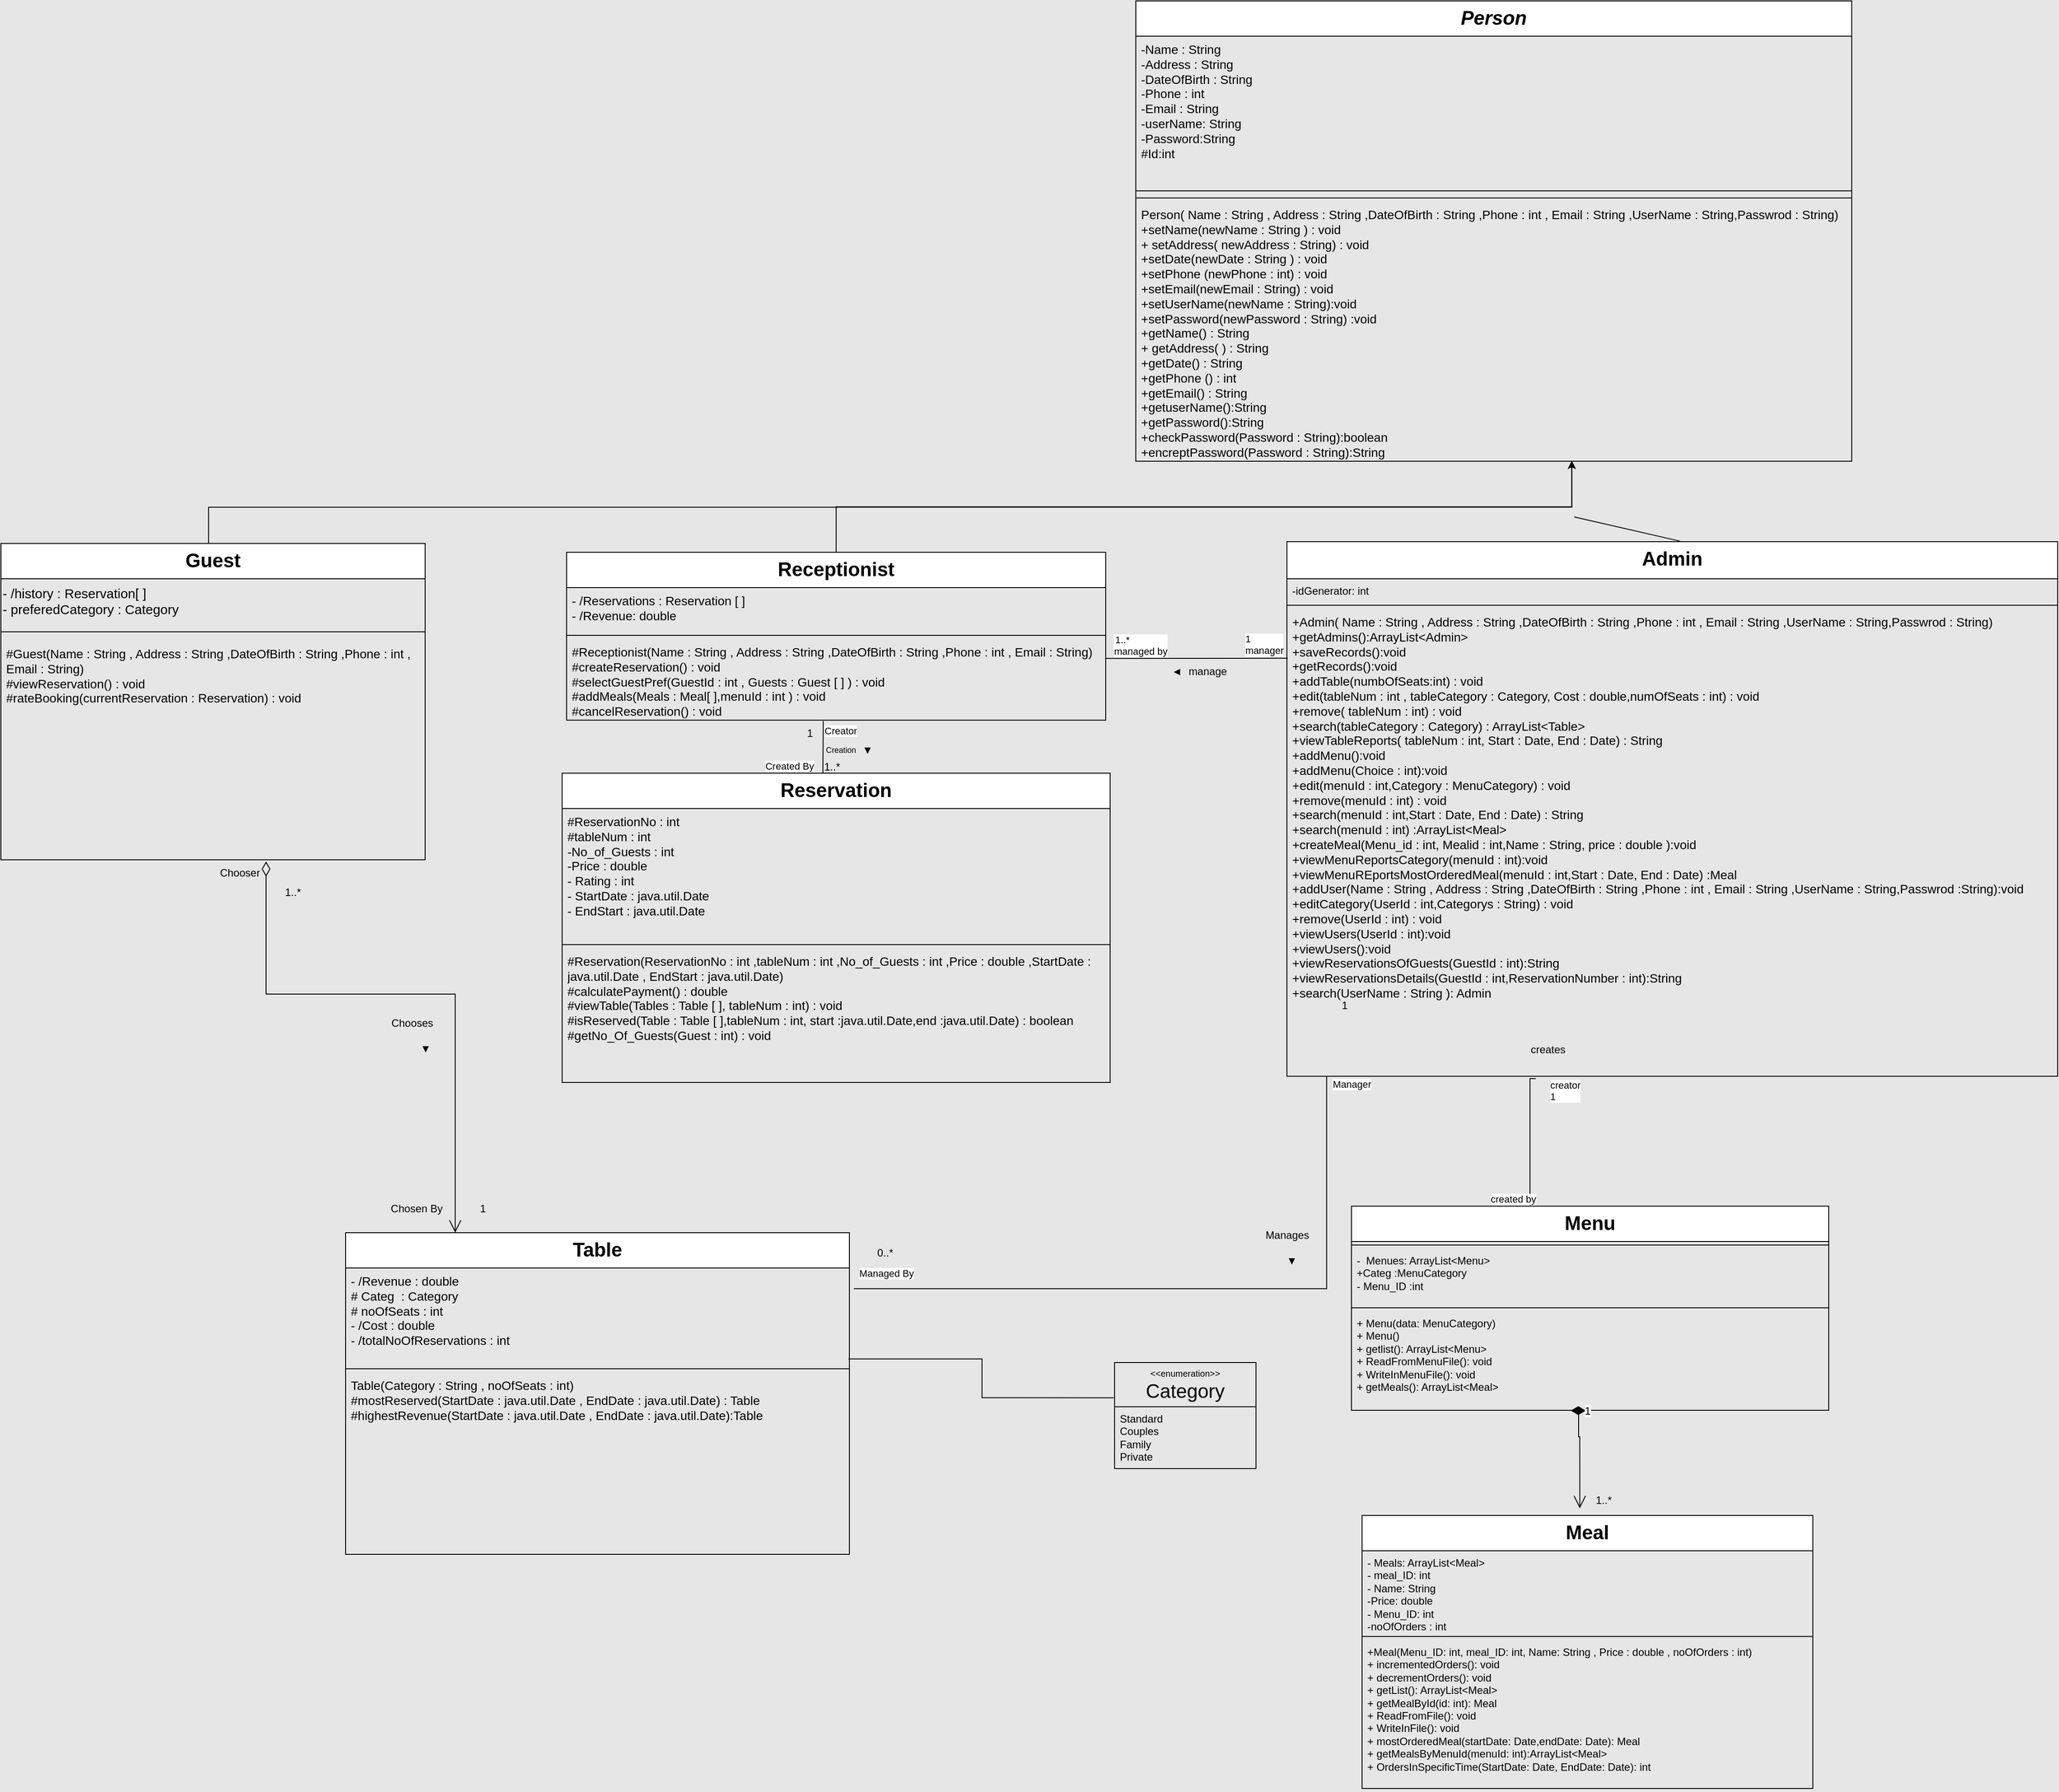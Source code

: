 <mxfile version="22.1.4" type="device">
  <diagram id="lqZ8-Fg71Qs4t3Br2LcO" name="Page-1">
    <mxGraphModel dx="3772" dy="752" grid="0" gridSize="13" guides="1" tooltips="1" connect="1" arrows="1" fold="1" page="1" pageScale="1" pageWidth="1169" pageHeight="827" background="#E6E6E6" math="0" shadow="0">
      <root>
        <mxCell id="WIyWlLk6GJQsqaUBKTNV-0" />
        <mxCell id="WIyWlLk6GJQsqaUBKTNV-1" parent="WIyWlLk6GJQsqaUBKTNV-0" />
        <mxCell id="kwfx18V8s8jriJGcK7w_-0" value="" style="group" parent="WIyWlLk6GJQsqaUBKTNV-1" vertex="1" connectable="0">
          <mxGeometry x="-1553" y="345" width="2327" height="1829" as="geometry" />
        </mxCell>
        <mxCell id="8VrIXo1lg3qWOVsLEivH-13" value="&lt;font style=&quot;font-size: 22px;&quot;&gt;Receptionist&lt;/font&gt;" style="swimlane;fontStyle=1;align=center;verticalAlign=top;childLayout=stackLayout;horizontal=1;startSize=40;horizontalStack=0;resizeParent=1;resizeParentMax=0;resizeLast=0;collapsible=1;marginBottom=0;whiteSpace=wrap;html=1;" parent="kwfx18V8s8jriJGcK7w_-0" vertex="1">
          <mxGeometry x="640" y="430" width="610" height="190" as="geometry">
            <mxRectangle x="290" y="70" width="170" height="40" as="alternateBounds" />
          </mxGeometry>
        </mxCell>
        <mxCell id="8VrIXo1lg3qWOVsLEivH-14" value="&lt;font style=&quot;font-size: 14px;&quot;&gt;- /Reservations : Reservation [ ]&lt;br style=&quot;border-color: var(--border-color);&quot;&gt;&lt;/font&gt;&lt;font style=&quot;font-size: 14px;&quot;&gt;- /Revenue: double&lt;br&gt;&lt;br&gt;&lt;/font&gt;" style="text;strokeColor=none;fillColor=none;align=left;verticalAlign=top;spacingLeft=4;spacingRight=4;overflow=hidden;rotatable=0;points=[[0,0.5],[1,0.5]];portConstraint=eastwest;whiteSpace=wrap;html=1;" parent="8VrIXo1lg3qWOVsLEivH-13" vertex="1">
          <mxGeometry y="40" width="610" height="50" as="geometry" />
        </mxCell>
        <mxCell id="8VrIXo1lg3qWOVsLEivH-15" value="" style="line;strokeWidth=1;fillColor=none;align=left;verticalAlign=middle;spacingTop=-1;spacingLeft=3;spacingRight=3;rotatable=0;labelPosition=right;points=[];portConstraint=eastwest;strokeColor=inherit;" parent="8VrIXo1lg3qWOVsLEivH-13" vertex="1">
          <mxGeometry y="90" width="610" height="8" as="geometry" />
        </mxCell>
        <mxCell id="8VrIXo1lg3qWOVsLEivH-16" value="&lt;font style=&quot;font-size: 14px;&quot;&gt;#Receptionist(Name : String , Address : String ,DateOfBirth : String ,Phone : int , Email : String)&lt;br&gt;#createReservation() : void&lt;br style=&quot;border-color: var(--border-color);&quot;&gt;&lt;/font&gt;&lt;span style=&quot;font-size: 14px;&quot;&gt;#selectGuestPref(GuestId : int , Guests : Guest [ ] ) : void&lt;br&gt;#addMeals(Meals : Meal[ ],menuId : int ) : void&lt;br&gt;#cancelReservation() : void&lt;br&gt;&lt;/span&gt;" style="text;strokeColor=none;fillColor=none;align=left;verticalAlign=top;spacingLeft=4;spacingRight=4;overflow=hidden;rotatable=0;points=[[0,0.5],[1,0.5]];portConstraint=eastwest;whiteSpace=wrap;html=1;" parent="8VrIXo1lg3qWOVsLEivH-13" vertex="1">
          <mxGeometry y="98" width="610" height="92" as="geometry" />
        </mxCell>
        <mxCell id="8VrIXo1lg3qWOVsLEivH-17" value="&lt;font style=&quot;font-size: 22px;&quot;&gt;Guest&lt;/font&gt;" style="swimlane;fontStyle=1;align=center;verticalAlign=top;childLayout=stackLayout;horizontal=1;startSize=40;horizontalStack=0;resizeParent=1;resizeParentMax=0;resizeLast=0;collapsible=1;marginBottom=0;whiteSpace=wrap;html=1;" parent="kwfx18V8s8jriJGcK7w_-0" vertex="1">
          <mxGeometry y="420" width="480" height="358" as="geometry">
            <mxRectangle x="160" y="70" width="100" height="40" as="alternateBounds" />
          </mxGeometry>
        </mxCell>
        <mxCell id="8VrIXo1lg3qWOVsLEivH-44" value="&lt;font style=&quot;font-size: 15px;&quot;&gt;- /history : Reservation[ ]&lt;br&gt;- preferedCategory : Category&lt;br&gt;&lt;/font&gt;" style="text;html=1;align=left;verticalAlign=middle;resizable=0;points=[];autosize=1;strokeColor=none;fillColor=none;" parent="8VrIXo1lg3qWOVsLEivH-17" vertex="1">
          <mxGeometry y="40" width="480" height="50" as="geometry" />
        </mxCell>
        <mxCell id="8VrIXo1lg3qWOVsLEivH-19" value="" style="line;strokeWidth=1;fillColor=none;align=left;verticalAlign=middle;spacingTop=-1;spacingLeft=3;spacingRight=3;rotatable=0;labelPosition=right;points=[];portConstraint=eastwest;strokeColor=inherit;" parent="8VrIXo1lg3qWOVsLEivH-17" vertex="1">
          <mxGeometry y="90" width="480" height="20" as="geometry" />
        </mxCell>
        <mxCell id="8VrIXo1lg3qWOVsLEivH-20" value="&lt;font style=&quot;font-size: 14px;&quot;&gt;#Guest(Name : String , Address : String ,DateOfBirth : String ,Phone : int , Email : String)&lt;br&gt;#viewReservation() : void&lt;br&gt;&lt;/font&gt;&lt;font style=&quot;font-size: 14px;&quot;&gt;#rateBooking(currentReservation : Reservation) : void&lt;br&gt;&lt;br&gt;&lt;/font&gt;" style="text;strokeColor=none;fillColor=none;align=left;verticalAlign=top;spacingLeft=4;spacingRight=4;overflow=hidden;rotatable=0;points=[[0,0.5],[1,0.5]];portConstraint=eastwest;whiteSpace=wrap;html=1;" parent="8VrIXo1lg3qWOVsLEivH-17" vertex="1">
          <mxGeometry y="110" width="480" height="248" as="geometry" />
        </mxCell>
        <mxCell id="8VrIXo1lg3qWOVsLEivH-21" value="&lt;font style=&quot;font-size: 22px;&quot;&gt;Reservation&lt;/font&gt;" style="swimlane;fontStyle=1;align=center;verticalAlign=top;childLayout=stackLayout;horizontal=1;startSize=40;horizontalStack=0;resizeParent=1;resizeParentMax=0;resizeLast=0;collapsible=1;marginBottom=0;whiteSpace=wrap;html=1;" parent="kwfx18V8s8jriJGcK7w_-0" vertex="1">
          <mxGeometry x="635" y="680" width="620" height="350" as="geometry">
            <mxRectangle x="1460" y="60" width="170" height="40" as="alternateBounds" />
          </mxGeometry>
        </mxCell>
        <mxCell id="8VrIXo1lg3qWOVsLEivH-22" value="&lt;font style=&quot;font-size: 14px;&quot;&gt;#ReservationNo : int&lt;br&gt;#tableNum : int&lt;br&gt;-No_of_Guests : int&lt;br&gt;-Price : double&lt;br&gt;- Rating : int&lt;br&gt;- StartDate : java.util.Date&lt;br&gt;- EndStart : java.util.Date&lt;br&gt;&lt;/font&gt;" style="text;strokeColor=none;fillColor=none;align=left;verticalAlign=top;spacingLeft=4;spacingRight=4;overflow=hidden;rotatable=0;points=[[0,0.5],[1,0.5]];portConstraint=eastwest;whiteSpace=wrap;html=1;" parent="8VrIXo1lg3qWOVsLEivH-21" vertex="1">
          <mxGeometry y="40" width="620" height="150" as="geometry" />
        </mxCell>
        <mxCell id="8VrIXo1lg3qWOVsLEivH-23" value="" style="line;strokeWidth=1;fillColor=none;align=left;verticalAlign=middle;spacingTop=-1;spacingLeft=3;spacingRight=3;rotatable=0;labelPosition=right;points=[];portConstraint=eastwest;strokeColor=inherit;" parent="8VrIXo1lg3qWOVsLEivH-21" vertex="1">
          <mxGeometry y="190" width="620" height="8" as="geometry" />
        </mxCell>
        <mxCell id="8VrIXo1lg3qWOVsLEivH-24" value="&lt;font style=&quot;font-size: 14px;&quot;&gt;#Reservation(ReservationNo : int ,tableNum : int ,No_of_Guests : int&amp;nbsp;,Price : double&amp;nbsp;,StartDate : java.util.Date&amp;nbsp;, EndStart : java.util.Date)&lt;br&gt;#calculatePayment() : double&lt;br&gt;#viewTable(Tables : Table [ ], tableNum : int) : void&lt;br&gt;#isReserved(Table : Table [ ],tableNum : int, start :java.util.Date,end :java.util.Date) : boolean&lt;br&gt;#getNo_Of_Guests(Guest : int) : void&lt;br&gt;&lt;br&gt;&lt;br style=&quot;border-color: var(--border-color);&quot;&gt;&lt;/font&gt;" style="text;strokeColor=none;fillColor=none;align=left;verticalAlign=top;spacingLeft=4;spacingRight=4;overflow=hidden;rotatable=0;points=[[0,0.5],[1,0.5]];portConstraint=eastwest;whiteSpace=wrap;html=1;" parent="8VrIXo1lg3qWOVsLEivH-21" vertex="1">
          <mxGeometry y="198" width="620" height="152" as="geometry" />
        </mxCell>
        <mxCell id="8VrIXo1lg3qWOVsLEivH-25" value="&lt;font style=&quot;font-size: 22px;&quot;&gt;Table&lt;/font&gt;" style="swimlane;fontStyle=1;align=center;verticalAlign=top;childLayout=stackLayout;horizontal=1;startSize=40;horizontalStack=0;resizeParent=1;resizeParentMax=0;resizeLast=0;collapsible=1;marginBottom=0;whiteSpace=wrap;html=1;" parent="kwfx18V8s8jriJGcK7w_-0" vertex="1">
          <mxGeometry x="390" y="1200" width="570" height="364" as="geometry">
            <mxRectangle x="485" y="70" width="100" height="40" as="alternateBounds" />
          </mxGeometry>
        </mxCell>
        <mxCell id="8VrIXo1lg3qWOVsLEivH-26" value="&lt;font style=&quot;font-size: 14px;&quot;&gt;- /Revenue : double&lt;br&gt;# Categ&amp;nbsp; : Category&lt;br&gt;# noOfSeats : int&lt;br&gt;- /Cost : double&lt;br&gt;- /totalNoOfReservations : int&lt;br&gt;&lt;br&gt;&lt;/font&gt;" style="text;strokeColor=none;fillColor=none;align=left;verticalAlign=top;spacingLeft=4;spacingRight=4;overflow=hidden;rotatable=0;points=[[0,0.5],[1,0.5]];portConstraint=eastwest;whiteSpace=wrap;html=1;" parent="8VrIXo1lg3qWOVsLEivH-25" vertex="1">
          <mxGeometry y="40" width="570" height="110" as="geometry" />
        </mxCell>
        <mxCell id="8VrIXo1lg3qWOVsLEivH-27" value="" style="line;strokeWidth=1;fillColor=none;align=left;verticalAlign=middle;spacingTop=-1;spacingLeft=3;spacingRight=3;rotatable=0;labelPosition=right;points=[];portConstraint=eastwest;strokeColor=inherit;" parent="8VrIXo1lg3qWOVsLEivH-25" vertex="1">
          <mxGeometry y="150" width="570" height="8" as="geometry" />
        </mxCell>
        <mxCell id="8VrIXo1lg3qWOVsLEivH-28" value="&lt;font style=&quot;font-size: 14px;&quot;&gt;Table(Category : String , noOfSeats : int)&lt;br&gt;#mostReserved(StartDate : java.util.Date , EndDate : java.util.Date) : Table&lt;br&gt;#highestRevenue(StartDate : java.util.Date , EndDate : java.util.Date):Table&lt;br&gt;&lt;br&gt;&lt;/font&gt;" style="text;strokeColor=none;fillColor=none;align=left;verticalAlign=top;spacingLeft=4;spacingRight=4;overflow=hidden;rotatable=0;points=[[0,0.5],[1,0.5]];portConstraint=eastwest;whiteSpace=wrap;html=1;" parent="8VrIXo1lg3qWOVsLEivH-25" vertex="1">
          <mxGeometry y="158" width="570" height="206" as="geometry" />
        </mxCell>
        <mxCell id="8VrIXo1lg3qWOVsLEivH-37" value="&lt;font style=&quot;font-size: 10px;&quot;&gt;&amp;lt;&amp;lt;enumeration&amp;gt;&amp;gt;&lt;br&gt;&lt;/font&gt;&lt;font style=&quot;font-size: 22px;&quot;&gt;Category&lt;/font&gt;" style="swimlane;fontStyle=0;childLayout=stackLayout;horizontal=1;startSize=50;fillColor=none;horizontalStack=0;resizeParent=1;resizeParentMax=0;resizeLast=0;collapsible=1;marginBottom=0;whiteSpace=wrap;html=1;" parent="kwfx18V8s8jriJGcK7w_-0" vertex="1">
          <mxGeometry x="1260" y="1347" width="160" height="120" as="geometry">
            <mxRectangle x="1850" y="630" width="130" height="50" as="alternateBounds" />
          </mxGeometry>
        </mxCell>
        <mxCell id="8VrIXo1lg3qWOVsLEivH-38" value="Standard&lt;br&gt;Couples&lt;br&gt;Family&lt;br&gt;Private" style="text;strokeColor=none;fillColor=none;align=left;verticalAlign=top;spacingLeft=4;spacingRight=4;overflow=hidden;rotatable=0;points=[[0,0.5],[1,0.5]];portConstraint=eastwest;whiteSpace=wrap;html=1;" parent="8VrIXo1lg3qWOVsLEivH-37" vertex="1">
          <mxGeometry y="50" width="160" height="70" as="geometry" />
        </mxCell>
        <mxCell id="8VrIXo1lg3qWOVsLEivH-47" value="&lt;font style=&quot;font-size: 22px;&quot;&gt;Menu&lt;/font&gt;" style="swimlane;fontStyle=1;align=center;verticalAlign=top;childLayout=stackLayout;horizontal=1;startSize=40;horizontalStack=0;resizeParent=1;resizeParentMax=0;resizeLast=0;collapsible=1;marginBottom=0;whiteSpace=wrap;html=1;" parent="kwfx18V8s8jriJGcK7w_-0" vertex="1">
          <mxGeometry x="1528" y="1170" width="540" height="231" as="geometry">
            <mxRectangle x="100" y="160" width="100" height="40" as="alternateBounds" />
          </mxGeometry>
        </mxCell>
        <mxCell id="8VrIXo1lg3qWOVsLEivH-49" value="" style="line;strokeWidth=1;fillColor=none;align=left;verticalAlign=middle;spacingTop=-1;spacingLeft=3;spacingRight=3;rotatable=0;labelPosition=right;points=[];portConstraint=eastwest;strokeColor=inherit;" parent="8VrIXo1lg3qWOVsLEivH-47" vertex="1">
          <mxGeometry y="40" width="540" height="8" as="geometry" />
        </mxCell>
        <mxCell id="8VrIXo1lg3qWOVsLEivH-48" value="-&amp;nbsp; Menues: ArrayList&amp;lt;Menu&amp;gt;&lt;br&gt;+Categ :MenuCategory&lt;br&gt;- Menu_ID :int&lt;br&gt;" style="text;strokeColor=none;fillColor=none;align=left;verticalAlign=top;spacingLeft=4;spacingRight=4;overflow=hidden;rotatable=0;points=[[0,0.5],[1,0.5]];portConstraint=eastwest;whiteSpace=wrap;html=1;" parent="8VrIXo1lg3qWOVsLEivH-47" vertex="1">
          <mxGeometry y="48" width="540" height="63" as="geometry" />
        </mxCell>
        <mxCell id="gJr9V7wq_dqS0wD7AWrC-0" value="" style="line;strokeWidth=1;fillColor=none;align=left;verticalAlign=middle;spacingTop=-1;spacingLeft=3;spacingRight=3;rotatable=0;labelPosition=right;points=[];portConstraint=eastwest;strokeColor=inherit;" parent="8VrIXo1lg3qWOVsLEivH-47" vertex="1">
          <mxGeometry y="111" width="540" height="8" as="geometry" />
        </mxCell>
        <mxCell id="8VrIXo1lg3qWOVsLEivH-50" value="+ Menu(data: MenuCategory)&lt;br&gt;+ Menu() &lt;br&gt;+ getlist(): ArrayList&amp;lt;Menu&amp;gt; &lt;br&gt;+ ReadFromMenuFile(): void&lt;br&gt;+ WriteInMenuFile(): void&lt;br&gt;+ getMeals(): ArrayList&amp;lt;Meal&amp;gt; " style="text;strokeColor=none;fillColor=none;align=left;verticalAlign=top;spacingLeft=4;spacingRight=4;overflow=hidden;rotatable=0;points=[[0,0.5],[1,0.5]];portConstraint=eastwest;whiteSpace=wrap;html=1;" parent="8VrIXo1lg3qWOVsLEivH-47" vertex="1">
          <mxGeometry y="119" width="540" height="112" as="geometry" />
        </mxCell>
        <mxCell id="8VrIXo1lg3qWOVsLEivH-51" value="&lt;font style=&quot;font-size: 22px;&quot;&gt;Meal&lt;/font&gt;" style="swimlane;fontStyle=1;align=center;verticalAlign=top;childLayout=stackLayout;horizontal=1;startSize=40;horizontalStack=0;resizeParent=1;resizeParentMax=0;resizeLast=0;collapsible=1;marginBottom=0;whiteSpace=wrap;html=1;" parent="kwfx18V8s8jriJGcK7w_-0" vertex="1">
          <mxGeometry x="1540" y="1520" width="510" height="309" as="geometry">
            <mxRectangle x="1050" y="1060" width="90" height="40" as="alternateBounds" />
          </mxGeometry>
        </mxCell>
        <mxCell id="8VrIXo1lg3qWOVsLEivH-52" value="- Meals: ArrayList&amp;lt;Meal&amp;gt;  &lt;br&gt;- meal_ID: int &lt;br&gt;- Name: String  &lt;br&gt;-Price: double &lt;br&gt;- Menu_ID: int  &lt;br&gt;-noOfOrders : int" style="text;strokeColor=none;fillColor=none;align=left;verticalAlign=top;spacingLeft=4;spacingRight=4;overflow=hidden;rotatable=0;points=[[0,0.5],[1,0.5]];portConstraint=eastwest;whiteSpace=wrap;html=1;" parent="8VrIXo1lg3qWOVsLEivH-51" vertex="1">
          <mxGeometry y="40" width="510" height="93" as="geometry" />
        </mxCell>
        <mxCell id="8VrIXo1lg3qWOVsLEivH-53" value="" style="line;strokeWidth=1;fillColor=none;align=left;verticalAlign=middle;spacingTop=-1;spacingLeft=3;spacingRight=3;rotatable=0;labelPosition=right;points=[];portConstraint=eastwest;strokeColor=inherit;" parent="8VrIXo1lg3qWOVsLEivH-51" vertex="1">
          <mxGeometry y="133" width="510" height="8" as="geometry" />
        </mxCell>
        <mxCell id="8VrIXo1lg3qWOVsLEivH-54" value="+Meal(Menu_ID: int, meal_ID: int, Name: String , Price : double , noOfOrders : int)&lt;br&gt;+ incrementedOrders(): void &lt;br&gt;+ decrementOrders(): void &lt;br&gt;+ getList(): ArrayList&amp;lt;Meal&amp;gt;&lt;br&gt; + getMealById(id: int): Meal &lt;br&gt;+ ReadFromFile(): void  &lt;br&gt;+ WriteInFile(): void &lt;br&gt;+ mostOrderedMeal(startDate: Date,endDate: Date): Meal  &lt;br&gt; + getMealsByMenuId(menuId: int):ArrayList&amp;lt;Meal&amp;gt;    &lt;br&gt; + OrdersInSpecificTime(StartDate: Date, EndDate: Date): int" style="text;strokeColor=none;fillColor=none;align=left;verticalAlign=top;spacingLeft=4;spacingRight=4;overflow=hidden;rotatable=0;points=[[0,0.5],[1,0.5]];portConstraint=eastwest;whiteSpace=wrap;html=1;" parent="8VrIXo1lg3qWOVsLEivH-51" vertex="1">
          <mxGeometry y="141" width="510" height="168" as="geometry" />
        </mxCell>
        <mxCell id="8VrIXo1lg3qWOVsLEivH-59" value="" style="endArrow=none;html=1;rounded=0;exitX=0.516;exitY=-0.001;exitDx=0;exitDy=0;exitPerimeter=0;" parent="kwfx18V8s8jriJGcK7w_-0" edge="1">
          <mxGeometry width="50" height="50" relative="1" as="geometry">
            <mxPoint x="1899.76" y="417.437" as="sourcePoint" />
            <mxPoint x="1780" y="390" as="targetPoint" />
          </mxGeometry>
        </mxCell>
        <mxCell id="8VrIXo1lg3qWOVsLEivH-70" value="1..*" style="text;html=1;align=center;verticalAlign=middle;resizable=0;points=[];autosize=1;strokeColor=none;fillColor=none;" parent="kwfx18V8s8jriJGcK7w_-0" vertex="1">
          <mxGeometry x="1793" y="1488" width="40" height="30" as="geometry" />
        </mxCell>
        <mxCell id="8VrIXo1lg3qWOVsLEivH-75" value="" style="endArrow=none;html=1;edgeStyle=orthogonalEdgeStyle;rounded=0;exitX=0.323;exitY=1.005;exitDx=0;exitDy=0;exitPerimeter=0;entryX=0.389;entryY=0;entryDx=0;entryDy=0;entryPerimeter=0;" parent="kwfx18V8s8jriJGcK7w_-0" source="bfFSSecnzDBPVZRViKrt-7" target="8VrIXo1lg3qWOVsLEivH-47" edge="1">
          <mxGeometry relative="1" as="geometry">
            <mxPoint x="1832.68" y="981" as="sourcePoint" />
            <mxPoint x="1880" y="980" as="targetPoint" />
            <Array as="points">
              <mxPoint x="1730" y="1026" />
              <mxPoint x="1730" y="1170" />
            </Array>
          </mxGeometry>
        </mxCell>
        <mxCell id="8VrIXo1lg3qWOVsLEivH-76" value="creator&lt;br&gt;1" style="edgeLabel;resizable=0;html=1;align=left;verticalAlign=bottom;" parent="8VrIXo1lg3qWOVsLEivH-75" connectable="0" vertex="1">
          <mxGeometry x="-1" relative="1" as="geometry">
            <mxPoint x="14" y="29" as="offset" />
          </mxGeometry>
        </mxCell>
        <mxCell id="8VrIXo1lg3qWOVsLEivH-77" value="created by" style="edgeLabel;resizable=0;html=1;align=right;verticalAlign=bottom;" parent="8VrIXo1lg3qWOVsLEivH-75" connectable="0" vertex="1">
          <mxGeometry x="1" relative="1" as="geometry" />
        </mxCell>
        <mxCell id="8VrIXo1lg3qWOVsLEivH-78" value="creates&lt;br&gt;" style="text;html=1;align=center;verticalAlign=middle;resizable=0;points=[];autosize=1;strokeColor=none;fillColor=none;" parent="kwfx18V8s8jriJGcK7w_-0" vertex="1">
          <mxGeometry x="1720" y="978" width="60" height="30" as="geometry" />
        </mxCell>
        <mxCell id="8VrIXo1lg3qWOVsLEivH-79" value="◄" style="text;html=1;align=center;verticalAlign=middle;resizable=0;points=[];autosize=1;strokeColor=none;fillColor=none;rotation=0;" parent="kwfx18V8s8jriJGcK7w_-0" vertex="1">
          <mxGeometry x="1310" y="550" width="40" height="30" as="geometry" />
        </mxCell>
        <mxCell id="8VrIXo1lg3qWOVsLEivH-89" value="" style="endArrow=none;html=1;edgeStyle=orthogonalEdgeStyle;rounded=0;exitX=0;exitY=0.073;exitDx=0;exitDy=0;exitPerimeter=0;entryX=1;entryY=0.241;entryDx=0;entryDy=0;entryPerimeter=0;" parent="kwfx18V8s8jriJGcK7w_-0" target="8VrIXo1lg3qWOVsLEivH-16" edge="1">
          <mxGeometry relative="1" as="geometry">
            <mxPoint x="1456" y="549.945" as="sourcePoint" />
            <mxPoint x="1340" y="690" as="targetPoint" />
            <Array as="points">
              <mxPoint x="1449" y="550" />
            </Array>
          </mxGeometry>
        </mxCell>
        <mxCell id="8VrIXo1lg3qWOVsLEivH-90" value="1&lt;br&gt;manager" style="edgeLabel;resizable=0;html=1;align=left;verticalAlign=bottom;" parent="8VrIXo1lg3qWOVsLEivH-89" connectable="0" vertex="1">
          <mxGeometry x="-1" relative="1" as="geometry">
            <mxPoint x="-50" as="offset" />
          </mxGeometry>
        </mxCell>
        <mxCell id="8VrIXo1lg3qWOVsLEivH-91" value="1..*&amp;nbsp; &amp;nbsp; &amp;nbsp; &amp;nbsp; &amp;nbsp; &amp;nbsp; &amp;nbsp;&amp;nbsp;&lt;br&gt;managed by" style="edgeLabel;resizable=0;html=1;align=right;verticalAlign=bottom;" parent="8VrIXo1lg3qWOVsLEivH-89" connectable="0" vertex="1">
          <mxGeometry x="1" relative="1" as="geometry">
            <mxPoint x="70" as="offset" />
          </mxGeometry>
        </mxCell>
        <mxCell id="8VrIXo1lg3qWOVsLEivH-92" value="manage" style="text;html=1;align=center;verticalAlign=middle;resizable=0;points=[];autosize=1;strokeColor=none;fillColor=none;" parent="kwfx18V8s8jriJGcK7w_-0" vertex="1">
          <mxGeometry x="1330" y="550" width="70" height="30" as="geometry" />
        </mxCell>
        <mxCell id="8VrIXo1lg3qWOVsLEivH-96" value="Chooses" style="text;html=1;align=center;verticalAlign=middle;resizable=0;points=[];autosize=1;strokeColor=none;fillColor=none;" parent="kwfx18V8s8jriJGcK7w_-0" vertex="1">
          <mxGeometry x="430" y="948" width="70" height="30" as="geometry" />
        </mxCell>
        <mxCell id="8VrIXo1lg3qWOVsLEivH-97" value="1..*" style="text;html=1;align=center;verticalAlign=middle;resizable=0;points=[];autosize=1;strokeColor=none;fillColor=none;" parent="kwfx18V8s8jriJGcK7w_-0" vertex="1">
          <mxGeometry x="310" y="800" width="40" height="30" as="geometry" />
        </mxCell>
        <mxCell id="8VrIXo1lg3qWOVsLEivH-98" value="1" style="text;html=1;align=center;verticalAlign=middle;resizable=0;points=[];autosize=1;strokeColor=none;fillColor=none;" parent="kwfx18V8s8jriJGcK7w_-0" vertex="1">
          <mxGeometry x="530" y="1158" width="30" height="30" as="geometry" />
        </mxCell>
        <mxCell id="8VrIXo1lg3qWOVsLEivH-99" value="" style="endArrow=open;html=1;endSize=12;startArrow=diamondThin;startSize=14;startFill=0;edgeStyle=orthogonalEdgeStyle;align=left;verticalAlign=bottom;rounded=0;exitX=0.625;exitY=1.008;exitDx=0;exitDy=0;exitPerimeter=0;" parent="kwfx18V8s8jriJGcK7w_-0" source="8VrIXo1lg3qWOVsLEivH-20" target="8VrIXo1lg3qWOVsLEivH-25" edge="1">
          <mxGeometry x="-1" y="28" relative="1" as="geometry">
            <mxPoint x="330" y="840" as="sourcePoint" />
            <mxPoint x="490" y="840" as="targetPoint" />
            <Array as="points">
              <mxPoint x="300" y="930" />
              <mxPoint x="514" y="930" />
            </Array>
            <mxPoint x="-8" y="-20" as="offset" />
          </mxGeometry>
        </mxCell>
        <mxCell id="8VrIXo1lg3qWOVsLEivH-100" value="◄" style="text;html=1;align=center;verticalAlign=middle;resizable=0;points=[];autosize=1;strokeColor=none;fillColor=none;rotation=270;" parent="kwfx18V8s8jriJGcK7w_-0" vertex="1">
          <mxGeometry x="460" y="978" width="40" height="30" as="geometry" />
        </mxCell>
        <mxCell id="8VrIXo1lg3qWOVsLEivH-101" value="Chooser" style="text;html=1;align=center;verticalAlign=middle;resizable=0;points=[];autosize=1;strokeColor=none;fillColor=none;" parent="kwfx18V8s8jriJGcK7w_-0" vertex="1">
          <mxGeometry x="235" y="778" width="70" height="30" as="geometry" />
        </mxCell>
        <mxCell id="8VrIXo1lg3qWOVsLEivH-102" value="Chosen By" style="text;html=1;align=center;verticalAlign=middle;resizable=0;points=[];autosize=1;strokeColor=none;fillColor=none;" parent="kwfx18V8s8jriJGcK7w_-0" vertex="1">
          <mxGeometry x="430" y="1158" width="80" height="30" as="geometry" />
        </mxCell>
        <mxCell id="8VrIXo1lg3qWOVsLEivH-112" value="" style="endArrow=none;html=1;edgeStyle=orthogonalEdgeStyle;rounded=0;entryX=0.476;entryY=0;entryDx=0;entryDy=0;entryPerimeter=0;exitX=0.476;exitY=1.011;exitDx=0;exitDy=0;exitPerimeter=0;" parent="kwfx18V8s8jriJGcK7w_-0" source="8VrIXo1lg3qWOVsLEivH-16" target="8VrIXo1lg3qWOVsLEivH-21" edge="1">
          <mxGeometry relative="1" as="geometry">
            <mxPoint x="840" y="640" as="sourcePoint" />
            <mxPoint x="1000" y="640" as="targetPoint" />
            <Array as="points">
              <mxPoint x="930" y="624" />
              <mxPoint x="930" y="624" />
              <mxPoint x="930" y="677" />
              <mxPoint x="930" y="677" />
            </Array>
          </mxGeometry>
        </mxCell>
        <mxCell id="8VrIXo1lg3qWOVsLEivH-113" value="Creator" style="edgeLabel;resizable=0;html=1;align=left;verticalAlign=bottom;" parent="8VrIXo1lg3qWOVsLEivH-112" connectable="0" vertex="1">
          <mxGeometry x="-1" relative="1" as="geometry">
            <mxPoint y="19" as="offset" />
          </mxGeometry>
        </mxCell>
        <mxCell id="8VrIXo1lg3qWOVsLEivH-114" value="Created By" style="edgeLabel;resizable=0;html=1;align=right;verticalAlign=bottom;" parent="8VrIXo1lg3qWOVsLEivH-112" connectable="0" vertex="1">
          <mxGeometry x="1" relative="1" as="geometry">
            <mxPoint x="-10" as="offset" />
          </mxGeometry>
        </mxCell>
        <mxCell id="8VrIXo1lg3qWOVsLEivH-115" value="&lt;font style=&quot;font-size: 9px;&quot;&gt;Creation&lt;/font&gt;" style="text;html=1;align=center;verticalAlign=middle;resizable=0;points=[];autosize=1;strokeColor=none;fillColor=none;" parent="kwfx18V8s8jriJGcK7w_-0" vertex="1">
          <mxGeometry x="920" y="638" width="60" height="30" as="geometry" />
        </mxCell>
        <mxCell id="8VrIXo1lg3qWOVsLEivH-116" value="1" style="text;html=1;align=center;verticalAlign=middle;resizable=0;points=[];autosize=1;strokeColor=none;fillColor=none;" parent="kwfx18V8s8jriJGcK7w_-0" vertex="1">
          <mxGeometry x="900" y="620" width="30" height="30" as="geometry" />
        </mxCell>
        <mxCell id="8VrIXo1lg3qWOVsLEivH-117" value="1..*" style="text;html=1;align=center;verticalAlign=middle;resizable=0;points=[];autosize=1;strokeColor=none;fillColor=none;" parent="kwfx18V8s8jriJGcK7w_-0" vertex="1">
          <mxGeometry x="920" y="658" width="40" height="30" as="geometry" />
        </mxCell>
        <mxCell id="8VrIXo1lg3qWOVsLEivH-118" value="◄" style="text;html=1;align=center;verticalAlign=middle;resizable=0;points=[];autosize=1;strokeColor=none;fillColor=none;rotation=270;" parent="kwfx18V8s8jriJGcK7w_-0" vertex="1">
          <mxGeometry x="960" y="640" width="40" height="30" as="geometry" />
        </mxCell>
        <mxCell id="8VrIXo1lg3qWOVsLEivH-119" value="" style="endArrow=none;html=1;edgeStyle=orthogonalEdgeStyle;rounded=0;entryX=1.001;entryY=0.256;entryDx=0;entryDy=0;entryPerimeter=0;exitX=0.048;exitY=1.009;exitDx=0;exitDy=0;exitPerimeter=0;" parent="kwfx18V8s8jriJGcK7w_-0" edge="1">
          <mxGeometry relative="1" as="geometry">
            <mxPoint x="1499.894" y="1023.001" as="sourcePoint" />
            <mxPoint x="965.0" y="1263.4" as="targetPoint" />
            <Array as="points">
              <mxPoint x="1499.43" y="1263.24" />
            </Array>
          </mxGeometry>
        </mxCell>
        <mxCell id="8VrIXo1lg3qWOVsLEivH-120" value="Manager" style="edgeLabel;resizable=0;html=1;align=left;verticalAlign=bottom;" parent="8VrIXo1lg3qWOVsLEivH-119" connectable="0" vertex="1">
          <mxGeometry x="-1" relative="1" as="geometry">
            <mxPoint x="5" y="17" as="offset" />
          </mxGeometry>
        </mxCell>
        <mxCell id="8VrIXo1lg3qWOVsLEivH-121" value="Managed By" style="edgeLabel;resizable=0;html=1;align=right;verticalAlign=bottom;" parent="8VrIXo1lg3qWOVsLEivH-119" connectable="0" vertex="1">
          <mxGeometry x="1" relative="1" as="geometry">
            <mxPoint x="69" y="-9" as="offset" />
          </mxGeometry>
        </mxCell>
        <mxCell id="8VrIXo1lg3qWOVsLEivH-122" value="Manages" style="text;html=1;align=center;verticalAlign=middle;resizable=0;points=[];autosize=1;strokeColor=none;fillColor=none;" parent="kwfx18V8s8jriJGcK7w_-0" vertex="1">
          <mxGeometry x="1420" y="1188" width="70" height="30" as="geometry" />
        </mxCell>
        <mxCell id="8VrIXo1lg3qWOVsLEivH-124" value="◄" style="text;html=1;align=center;verticalAlign=middle;resizable=0;points=[];autosize=1;strokeColor=none;fillColor=none;rotation=270;" parent="kwfx18V8s8jriJGcK7w_-0" vertex="1">
          <mxGeometry x="1440" y="1218" width="40" height="30" as="geometry" />
        </mxCell>
        <mxCell id="8VrIXo1lg3qWOVsLEivH-125" value="1" style="text;html=1;align=center;verticalAlign=middle;resizable=0;points=[];autosize=1;strokeColor=none;fillColor=none;" parent="kwfx18V8s8jriJGcK7w_-0" vertex="1">
          <mxGeometry x="1505" y="928" width="30" height="30" as="geometry" />
        </mxCell>
        <mxCell id="8VrIXo1lg3qWOVsLEivH-126" value="0..*" style="text;html=1;align=center;verticalAlign=middle;resizable=0;points=[];autosize=1;strokeColor=none;fillColor=none;" parent="kwfx18V8s8jriJGcK7w_-0" vertex="1">
          <mxGeometry x="980" y="1208" width="40" height="30" as="geometry" />
        </mxCell>
        <mxCell id="96S_RW_blm-lSaF8RUR--0" value="" style="endArrow=none;html=1;edgeStyle=orthogonalEdgeStyle;rounded=0;exitX=0.998;exitY=0.935;exitDx=0;exitDy=0;exitPerimeter=0;entryX=-0.006;entryY=0.332;entryDx=0;entryDy=0;entryPerimeter=0;" parent="kwfx18V8s8jriJGcK7w_-0" source="8VrIXo1lg3qWOVsLEivH-26" target="8VrIXo1lg3qWOVsLEivH-37" edge="1">
          <mxGeometry relative="1" as="geometry">
            <mxPoint x="1026" y="1377" as="sourcePoint" />
            <mxPoint x="1186" y="1377" as="targetPoint" />
          </mxGeometry>
        </mxCell>
        <mxCell id="96S_RW_blm-lSaF8RUR--3" value="&lt;font style=&quot;font-size: 12px;&quot;&gt;1&lt;/font&gt;" style="endArrow=open;html=1;endSize=12;startArrow=diamondThin;startSize=14;startFill=1;edgeStyle=orthogonalEdgeStyle;align=left;verticalAlign=bottom;rounded=0;entryX=0.483;entryY=-0.026;entryDx=0;entryDy=0;entryPerimeter=0;exitX=0.491;exitY=1.004;exitDx=0;exitDy=0;exitPerimeter=0;" parent="kwfx18V8s8jriJGcK7w_-0" source="8VrIXo1lg3qWOVsLEivH-50" target="8VrIXo1lg3qWOVsLEivH-51" edge="1">
          <mxGeometry x="-0.711" y="5" relative="1" as="geometry">
            <mxPoint x="1786" y="1329" as="sourcePoint" />
            <mxPoint x="1900" y="1391" as="targetPoint" />
            <Array as="points">
              <mxPoint x="1785" y="1431" />
              <mxPoint x="1786" y="1431" />
            </Array>
            <mxPoint as="offset" />
          </mxGeometry>
        </mxCell>
        <mxCell id="bfFSSecnzDBPVZRViKrt-4" value="&lt;font style=&quot;font-size: 22px;&quot;&gt;Admin&lt;/font&gt;" style="swimlane;fontStyle=1;align=center;verticalAlign=top;childLayout=stackLayout;horizontal=1;startSize=42;horizontalStack=0;resizeParent=1;resizeParentMax=0;resizeLast=0;collapsible=1;marginBottom=0;whiteSpace=wrap;html=1;" parent="kwfx18V8s8jriJGcK7w_-0" vertex="1">
          <mxGeometry x="1455" y="418" width="872" height="605" as="geometry" />
        </mxCell>
        <mxCell id="bfFSSecnzDBPVZRViKrt-5" value="&lt;div&gt;-idGenerator: int&lt;/div&gt;" style="text;strokeColor=none;fillColor=none;align=left;verticalAlign=top;spacingLeft=4;spacingRight=4;overflow=hidden;rotatable=0;points=[[0,0.5],[1,0.5]];portConstraint=eastwest;whiteSpace=wrap;html=1;" parent="bfFSSecnzDBPVZRViKrt-4" vertex="1">
          <mxGeometry y="42" width="872" height="26" as="geometry" />
        </mxCell>
        <mxCell id="bfFSSecnzDBPVZRViKrt-6" value="" style="line;strokeWidth=1;fillColor=none;align=left;verticalAlign=middle;spacingTop=-1;spacingLeft=3;spacingRight=3;rotatable=0;labelPosition=right;points=[];portConstraint=eastwest;strokeColor=inherit;" parent="bfFSSecnzDBPVZRViKrt-4" vertex="1">
          <mxGeometry y="68" width="872" height="8" as="geometry" />
        </mxCell>
        <mxCell id="bfFSSecnzDBPVZRViKrt-7" value="&lt;font style=&quot;font-size: 14px;&quot;&gt;+Admin(&lt;/font&gt;&lt;font style=&quot;font-size: 14px;&quot;&gt; Name : String , Address : String ,DateOfBirth : String ,Phone : int , Email : String ,UserName : String,Passwrod : String&lt;/font&gt;&lt;font style=&quot;font-size: 14px;&quot;&gt;)&amp;nbsp;&lt;br&gt;&lt;/font&gt;&lt;div&gt;&lt;font style=&quot;font-size: 14px;&quot;&gt;+&lt;/font&gt;&lt;font style=&quot;font-size: 14px;&quot;&gt;getAdmins():ArrayList&amp;lt;Admin&amp;gt;&lt;/font&gt;&lt;/div&gt;&lt;div&gt;&lt;font style=&quot;font-size: 14px;&quot;&gt;+saveRecords():void&lt;/font&gt;&lt;/div&gt;&lt;div&gt;&lt;font style=&quot;font-size: 14px;&quot;&gt;+getRecords():void&lt;br&gt;&lt;/font&gt;&lt;/div&gt;&lt;font style=&quot;font-size: 14px;&quot;&gt;+&lt;/font&gt;&lt;font style=&quot;font-size: 14px;&quot;&gt;addTable(numbOfSeats:int) : void&lt;br&gt;&lt;/font&gt;&lt;font style=&quot;font-size: 14px;&quot;&gt;+&lt;/font&gt;&lt;font style=&quot;font-size: 14px;&quot;&gt;edit(tableNum : int , tableCategory : Category, Cost : double,numOfSeats : int) : void&lt;br&gt;&lt;/font&gt;&lt;font style=&quot;font-size: 14px;&quot;&gt;+&lt;/font&gt;&lt;font style=&quot;font-size: 14px;&quot;&gt;remove( tableNum : int) : void&lt;br&gt;&lt;/font&gt;&lt;font style=&quot;font-size: 14px;&quot;&gt;+&lt;/font&gt;&lt;font style=&quot;font-size: 14px;&quot;&gt;search(tableCategory : Category) : ArrayList&amp;lt;Table&amp;gt;&lt;br&gt;&lt;/font&gt;&lt;font style=&quot;font-size: 14px;&quot;&gt;+&lt;/font&gt;&lt;font style=&quot;font-size: 14px;&quot;&gt;viewTableReports( tableNum : int, Start : Date, End : Date) : String&lt;br&gt;&lt;/font&gt;&lt;div&gt;&lt;font style=&quot;font-size: 14px;&quot;&gt;+&lt;/font&gt;&lt;font style=&quot;font-size: 14px;&quot;&gt;addMenu():void&lt;/font&gt;&lt;/div&gt;&lt;font style=&quot;font-size: 14px;&quot;&gt;+&lt;/font&gt;&lt;font style=&quot;font-size: 14px;&quot;&gt;addMenu(Choice : int):void&lt;/font&gt;&lt;br&gt;&lt;font style=&quot;font-size: 14px;&quot;&gt;+&lt;/font&gt;&lt;font style=&quot;font-size: 14px;&quot;&gt;edit(menuId : int,Category : MenuCategory) : void&lt;br&gt;&lt;/font&gt;&lt;font style=&quot;font-size: 14px;&quot;&gt;+&lt;/font&gt;&lt;font style=&quot;font-size: 14px;&quot;&gt;remove(menuId : int) : void&lt;br&gt;&lt;/font&gt;&lt;div&gt;&lt;font style=&quot;font-size: 14px;&quot;&gt;+&lt;/font&gt;&lt;font style=&quot;font-size: 14px;&quot;&gt;search(menuId : int,&lt;/font&gt;&lt;font style=&quot;font-size: 14px;&quot;&gt;Start : Date, End : Date&lt;/font&gt;&lt;font style=&quot;font-size: 14px;&quot;&gt;) : String&lt;/font&gt;&lt;/div&gt;&lt;div&gt;&lt;font style=&quot;font-size: 14px;&quot;&gt;+&lt;/font&gt;&lt;font style=&quot;font-size: 14px;&quot;&gt;search(menuId : int&lt;/font&gt;&lt;font style=&quot;font-size: 14px;&quot;&gt;) :ArrayList&amp;lt;Meal&amp;gt;&lt;/font&gt;&lt;/div&gt;&lt;div&gt;&lt;font style=&quot;font-size: 14px;&quot;&gt;+&lt;/font&gt;&lt;font style=&quot;font-size: 14px;&quot;&gt;createMeal(Menu_id : int, Mealid : int,Name : String, price : double ):void&lt;br&gt;&lt;/font&gt;&lt;/div&gt;&lt;div&gt;&lt;font style=&quot;font-size: 14px;&quot;&gt;+&lt;/font&gt;&lt;font style=&quot;font-size: 14px;&quot;&gt;viewMenuReportsCategory(menuId : int):void&lt;/font&gt;&lt;/div&gt;&lt;div&gt;&lt;font style=&quot;font-size: 14px;&quot;&gt;+&lt;/font&gt;&lt;font style=&quot;font-size: 14px;&quot;&gt;viewMenuREportsMostOrderedMeal&lt;/font&gt;&lt;font style=&quot;font-size: 14px;&quot;&gt;(menuId : int,&lt;/font&gt;&lt;font style=&quot;font-size: 14px;&quot;&gt;Start : Date, End : Date&lt;/font&gt;&lt;font style=&quot;font-size: 14px;&quot;&gt;) &lt;/font&gt;&lt;font style=&quot;font-size: 14px;&quot;&gt;:Meal&lt;br&gt;&lt;/font&gt;&lt;/div&gt;&lt;font style=&quot;font-size: 14px;&quot;&gt;+&lt;/font&gt;&lt;font style=&quot;font-size: 14px;&quot;&gt;addUser(&lt;/font&gt;&lt;font style=&quot;font-size: 14px;&quot;&gt;Name : String , Address : String ,DateOfBirth : String ,Phone : int , Email : String ,UserName : String,Passwrod :String&lt;/font&gt;&lt;font style=&quot;font-size: 14px;&quot;&gt;):void&lt;br&gt;&lt;/font&gt;&lt;font style=&quot;font-size: 14px;&quot;&gt;+&lt;/font&gt;&lt;font style=&quot;font-size: 14px;&quot;&gt;editCategory(UserId : int,Categorys : String) : void&lt;br&gt;&lt;/font&gt;&lt;font style=&quot;font-size: 14px;&quot;&gt;+&lt;/font&gt;&lt;font style=&quot;font-size: 14px;&quot;&gt;remove(UserId : int) : void&lt;br&gt;&lt;/font&gt;&lt;div&gt;&lt;font style=&quot;font-size: 14px;&quot;&gt;+&lt;/font&gt;&lt;font style=&quot;font-size: 14px;&quot;&gt;viewUsers(UserId : int):void&lt;/font&gt;&lt;/div&gt;&lt;font style=&quot;font-size: 14px;&quot;&gt;+&lt;/font&gt;&lt;font style=&quot;font-size: 14px;&quot;&gt;viewUsers():void&lt;/font&gt;&lt;br&gt;&lt;div&gt;&lt;font style=&quot;font-size: 14px;&quot;&gt;+&lt;/font&gt;&lt;font style=&quot;font-size: 14px;&quot;&gt;viewReservationsOfGuests(GuestId : int):String&lt;/font&gt;&lt;/div&gt;&lt;div&gt;&lt;font style=&quot;font-size: 14px;&quot;&gt;+&lt;/font&gt;&lt;font style=&quot;font-size: 14px;&quot;&gt;viewReservationsDetails(GuestId : int,ReservationNumber : int):String&lt;/font&gt;&lt;/div&gt;&lt;div&gt;&lt;font style=&quot;font-size: 14px;&quot;&gt;+&lt;/font&gt;&lt;font style=&quot;font-size: 14px;&quot;&gt;search(UserName : String ): Admin&lt;/font&gt;&lt;/div&gt;" style="text;strokeColor=none;fillColor=none;align=left;verticalAlign=top;spacingLeft=4;spacingRight=4;overflow=hidden;rotatable=0;points=[[0,0.5],[1,0.5]];portConstraint=eastwest;whiteSpace=wrap;html=1;" parent="bfFSSecnzDBPVZRViKrt-4" vertex="1">
          <mxGeometry y="76" width="872" height="529" as="geometry" />
        </mxCell>
        <mxCell id="8VrIXo1lg3qWOVsLEivH-29" value="&lt;font style=&quot;font-size: 22px;&quot;&gt;&lt;i&gt;Person&lt;/i&gt;&lt;/font&gt;" style="swimlane;fontStyle=1;align=center;verticalAlign=top;childLayout=stackLayout;horizontal=1;startSize=40;horizontalStack=0;resizeParent=1;resizeParentMax=0;resizeLast=0;collapsible=1;marginBottom=0;whiteSpace=wrap;html=1;" parent="WIyWlLk6GJQsqaUBKTNV-1" vertex="1">
          <mxGeometry x="-269" y="151" width="810" height="521" as="geometry">
            <mxRectangle x="940" y="68" width="120" height="40" as="alternateBounds" />
          </mxGeometry>
        </mxCell>
        <mxCell id="8VrIXo1lg3qWOVsLEivH-30" value="&lt;font style=&quot;font-size: 14px;&quot;&gt;-Name : String&lt;br&gt;-Address : String&lt;br&gt;-DateOfBirth : String&lt;br&gt;-Phone : int&lt;br&gt;&lt;/font&gt;&lt;div&gt;&lt;font style=&quot;font-size: 14px;&quot;&gt;-Email : String&lt;/font&gt;&lt;/div&gt;&lt;div&gt;&lt;font style=&quot;font-size: 14px;&quot;&gt;-userName: String&lt;/font&gt;&lt;/div&gt;&lt;div&gt;&lt;font style=&quot;font-size: 14px;&quot;&gt;-Password:String&lt;/font&gt;&lt;/div&gt;&lt;div&gt;&lt;font style=&quot;font-size: 14px;&quot;&gt;#Id:int &lt;br&gt;&lt;/font&gt;&lt;/div&gt;" style="text;strokeColor=none;fillColor=none;align=left;verticalAlign=top;spacingLeft=4;spacingRight=4;overflow=hidden;rotatable=0;points=[[0,0.5],[1,0.5]];portConstraint=eastwest;whiteSpace=wrap;html=1;" parent="8VrIXo1lg3qWOVsLEivH-29" vertex="1">
          <mxGeometry y="40" width="810" height="171" as="geometry" />
        </mxCell>
        <mxCell id="8VrIXo1lg3qWOVsLEivH-31" value="" style="line;strokeWidth=1;fillColor=none;align=left;verticalAlign=middle;spacingTop=-1;spacingLeft=3;spacingRight=3;rotatable=0;labelPosition=right;points=[];portConstraint=eastwest;strokeColor=inherit;" parent="8VrIXo1lg3qWOVsLEivH-29" vertex="1">
          <mxGeometry y="211" width="810" height="8" as="geometry" />
        </mxCell>
        <mxCell id="bfFSSecnzDBPVZRViKrt-0" value="" style="line;strokeWidth=1;fillColor=none;align=left;verticalAlign=middle;spacingTop=-1;spacingLeft=3;spacingRight=3;rotatable=0;labelPosition=right;points=[];portConstraint=eastwest;strokeColor=inherit;" parent="8VrIXo1lg3qWOVsLEivH-29" vertex="1">
          <mxGeometry y="219" width="810" height="8" as="geometry" />
        </mxCell>
        <mxCell id="8VrIXo1lg3qWOVsLEivH-32" value="&lt;font style=&quot;font-size: 14px;&quot;&gt;Person( Name : String , Address : String ,DateOfBirth : String ,Phone : int , Email : String ,UserName : String,Passwrod : String)&lt;br&gt;&lt;/font&gt;&lt;font style=&quot;font-size: 14px;&quot;&gt;+&lt;/font&gt;&lt;font style=&quot;font-size: 14px;&quot;&gt;setName(newName : String ) : void&lt;br&gt;&lt;/font&gt;&lt;font style=&quot;font-size: 14px;&quot;&gt;+&lt;/font&gt;&lt;font style=&quot;font-size: 14px;&quot;&gt; setAddress( newAddress : String) : void&lt;br&gt;&lt;/font&gt;&lt;font style=&quot;font-size: 14px;&quot;&gt;+&lt;/font&gt;&lt;font style=&quot;font-size: 14px;&quot;&gt;setDate(newDate : String ) : void&lt;br&gt;&lt;/font&gt;&lt;font style=&quot;font-size: 14px;&quot;&gt;+&lt;/font&gt;&lt;font style=&quot;font-size: 14px;&quot;&gt;setPhone (newPhone : int) : void&lt;br&gt;&lt;/font&gt;&lt;div&gt;&lt;font style=&quot;font-size: 14px;&quot;&gt;+&lt;/font&gt;&lt;font style=&quot;font-size: 14px;&quot;&gt;setEmail(newEmail : String) : void&lt;/font&gt;&lt;/div&gt;&lt;div&gt;&lt;font style=&quot;font-size: 14px;&quot;&gt;+&lt;/font&gt;&lt;font style=&quot;font-size: 14px;&quot;&gt;setUserName(newName : String):void&lt;/font&gt;&lt;/div&gt;&lt;div&gt;&lt;font style=&quot;font-size: 14px;&quot;&gt;+&lt;/font&gt;&lt;font style=&quot;font-size: 14px;&quot;&gt;setPassword(newPassword : String) :void&lt;br&gt;&lt;/font&gt;&lt;/div&gt;&lt;font style=&quot;font-size: 14px;&quot;&gt;+&lt;/font&gt;&lt;font style=&quot;font-size: 14px;&quot;&gt;getName() : String&lt;br style=&quot;border-color: var(--border-color);&quot;&gt;&lt;/font&gt;&lt;font style=&quot;font-size: 14px;&quot;&gt;+&lt;/font&gt;&lt;font style=&quot;font-size: 14px;&quot;&gt; getAddress( ) : String&lt;br style=&quot;border-color: var(--border-color);&quot;&gt;&lt;/font&gt;&lt;font style=&quot;font-size: 14px;&quot;&gt;+&lt;/font&gt;&lt;font style=&quot;font-size: 14px;&quot;&gt;getDate() : String&lt;br style=&quot;border-color: var(--border-color);&quot;&gt;&lt;/font&gt;&lt;font style=&quot;font-size: 14px;&quot;&gt;+&lt;/font&gt;&lt;font style=&quot;font-size: 14px;&quot;&gt;getPhone () : int&lt;br style=&quot;border-color: var(--border-color);&quot;&gt;&lt;/font&gt;&lt;div&gt;&lt;font style=&quot;font-size: 14px;&quot;&gt;+&lt;/font&gt;&lt;font style=&quot;font-size: 14px;&quot;&gt;getEmail() : String&lt;/font&gt;&lt;/div&gt;&lt;div&gt;&lt;font style=&quot;font-size: 14px;&quot;&gt;+&lt;/font&gt;&lt;font style=&quot;font-size: 14px;&quot;&gt;getuserName():String&lt;/font&gt;&lt;/div&gt;&lt;div&gt;&lt;font style=&quot;font-size: 14px;&quot;&gt;+&lt;/font&gt;&lt;font style=&quot;font-size: 14px;&quot;&gt;getPassword():String&lt;/font&gt;&lt;/div&gt;&lt;div&gt;&lt;font style=&quot;font-size: 14px;&quot;&gt;+&lt;/font&gt;&lt;font style=&quot;font-size: 14px;&quot;&gt;checkPassword(Password : String):boolean&lt;/font&gt;&lt;/div&gt;&lt;div&gt;&lt;font style=&quot;font-size: 14px;&quot;&gt;+&lt;/font&gt;&lt;font style=&quot;font-size: 14px;&quot;&gt;encreptPassword(Password : String):String&lt;br&gt;&lt;/font&gt;&lt;/div&gt;&lt;font style=&quot;font-size: 14px;&quot;&gt;&lt;br&gt;&lt;/font&gt;" style="text;strokeColor=none;fillColor=none;align=left;verticalAlign=top;spacingLeft=4;spacingRight=4;overflow=hidden;rotatable=0;points=[[0,0.5],[1,0.5]];portConstraint=eastwest;whiteSpace=wrap;html=1;" parent="8VrIXo1lg3qWOVsLEivH-29" vertex="1">
          <mxGeometry y="227" width="810" height="294" as="geometry" />
        </mxCell>
        <mxCell id="8VrIXo1lg3qWOVsLEivH-56" style="edgeStyle=orthogonalEdgeStyle;rounded=0;orthogonalLoop=1;jettySize=auto;html=1;entryX=0.609;entryY=0.998;entryDx=0;entryDy=0;entryPerimeter=0;exitX=0.5;exitY=0;exitDx=0;exitDy=0;" parent="WIyWlLk6GJQsqaUBKTNV-1" source="8VrIXo1lg3qWOVsLEivH-13" target="8VrIXo1lg3qWOVsLEivH-32" edge="1">
          <mxGeometry relative="1" as="geometry">
            <mxPoint x="-638" y="764" as="sourcePoint" />
          </mxGeometry>
        </mxCell>
        <mxCell id="8VrIXo1lg3qWOVsLEivH-60" style="edgeStyle=orthogonalEdgeStyle;rounded=0;orthogonalLoop=1;jettySize=auto;html=1;entryX=0.609;entryY=0.999;entryDx=0;entryDy=0;entryPerimeter=0;" parent="WIyWlLk6GJQsqaUBKTNV-1" source="8VrIXo1lg3qWOVsLEivH-17" target="8VrIXo1lg3qWOVsLEivH-32" edge="1">
          <mxGeometry relative="1" as="geometry">
            <mxPoint x="222" y="694" as="targetPoint" />
            <Array as="points">
              <mxPoint x="-1318" y="724" />
              <mxPoint x="225" y="724" />
            </Array>
          </mxGeometry>
        </mxCell>
      </root>
    </mxGraphModel>
  </diagram>
</mxfile>
